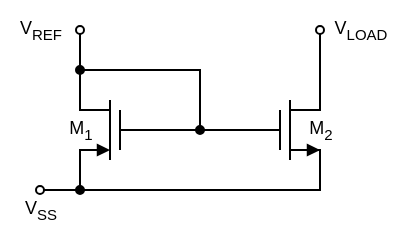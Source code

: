 <mxfile version="21.2.8" type="device">
  <diagram name="Page-1" id="-BcBPeY8aCNPfQ4lyzf7">
    <mxGraphModel dx="213" dy="192" grid="1" gridSize="10" guides="1" tooltips="1" connect="1" arrows="1" fold="1" page="1" pageScale="1" pageWidth="850" pageHeight="1100" math="0" shadow="0">
      <root>
        <mxCell id="0" />
        <mxCell id="1" parent="0" />
        <mxCell id="Q1qOo3lim8uSCVK3Y5Fo-1" value="" style="endArrow=none;html=1;rounded=0;" edge="1" parent="1">
          <mxGeometry width="50" height="50" relative="1" as="geometry">
            <mxPoint x="305" y="755.0" as="sourcePoint" />
            <mxPoint x="305" y="725" as="targetPoint" />
          </mxGeometry>
        </mxCell>
        <mxCell id="Q1qOo3lim8uSCVK3Y5Fo-2" value="" style="endArrow=none;html=1;rounded=0;" edge="1" parent="1">
          <mxGeometry width="50" height="50" relative="1" as="geometry">
            <mxPoint x="300" y="750" as="sourcePoint" />
            <mxPoint x="300" y="730" as="targetPoint" />
          </mxGeometry>
        </mxCell>
        <mxCell id="Q1qOo3lim8uSCVK3Y5Fo-3" value="" style="endArrow=none;html=1;rounded=0;endFill=0;" edge="1" parent="1">
          <mxGeometry width="50" height="50" relative="1" as="geometry">
            <mxPoint x="320" y="730" as="sourcePoint" />
            <mxPoint x="305" y="730" as="targetPoint" />
          </mxGeometry>
        </mxCell>
        <mxCell id="Q1qOo3lim8uSCVK3Y5Fo-4" value="" style="endArrow=none;html=1;rounded=0;endFill=0;startArrow=block;startFill=1;startSize=4;endSize=4;" edge="1" parent="1">
          <mxGeometry width="50" height="50" relative="1" as="geometry">
            <mxPoint x="320" y="750" as="sourcePoint" />
            <mxPoint x="305" y="750" as="targetPoint" />
          </mxGeometry>
        </mxCell>
        <mxCell id="Q1qOo3lim8uSCVK3Y5Fo-5" value="" style="endArrow=none;html=1;rounded=0;endFill=0;startArrow=oval;startFill=0;startSize=4;endSize=4;" edge="1" parent="1">
          <mxGeometry width="50" height="50" relative="1" as="geometry">
            <mxPoint x="320" y="690" as="sourcePoint" />
            <mxPoint x="310" y="730" as="targetPoint" />
            <Array as="points">
              <mxPoint x="320" y="730" />
            </Array>
          </mxGeometry>
        </mxCell>
        <mxCell id="Q1qOo3lim8uSCVK3Y5Fo-7" value="" style="endArrow=none;html=1;rounded=0;" edge="1" parent="1">
          <mxGeometry width="50" height="50" relative="1" as="geometry">
            <mxPoint x="215" y="755.0" as="sourcePoint" />
            <mxPoint x="215" y="725" as="targetPoint" />
          </mxGeometry>
        </mxCell>
        <mxCell id="Q1qOo3lim8uSCVK3Y5Fo-8" value="" style="endArrow=none;html=1;rounded=0;" edge="1" parent="1">
          <mxGeometry width="50" height="50" relative="1" as="geometry">
            <mxPoint x="220" y="750" as="sourcePoint" />
            <mxPoint x="220" y="730" as="targetPoint" />
          </mxGeometry>
        </mxCell>
        <mxCell id="Q1qOo3lim8uSCVK3Y5Fo-9" value="" style="endArrow=none;html=1;rounded=0;endFill=0;" edge="1" parent="1">
          <mxGeometry width="50" height="50" relative="1" as="geometry">
            <mxPoint x="215" y="730" as="sourcePoint" />
            <mxPoint x="215" y="730" as="targetPoint" />
          </mxGeometry>
        </mxCell>
        <mxCell id="Q1qOo3lim8uSCVK3Y5Fo-10" value="" style="endArrow=none;html=1;rounded=0;endFill=0;startArrow=block;startFill=1;startSize=4;endSize=4;" edge="1" parent="1">
          <mxGeometry width="50" height="50" relative="1" as="geometry">
            <mxPoint x="215" y="750" as="sourcePoint" />
            <mxPoint x="200" y="750" as="targetPoint" />
          </mxGeometry>
        </mxCell>
        <mxCell id="Q1qOo3lim8uSCVK3Y5Fo-11" value="" style="endArrow=none;html=1;rounded=0;endFill=0;startArrow=none;startFill=0;startSize=4;endSize=4;" edge="1" parent="1">
          <mxGeometry width="50" height="50" relative="1" as="geometry">
            <mxPoint x="200" y="720" as="sourcePoint" />
            <mxPoint x="215" y="730" as="targetPoint" />
            <Array as="points">
              <mxPoint x="200" y="730" />
            </Array>
          </mxGeometry>
        </mxCell>
        <mxCell id="Q1qOo3lim8uSCVK3Y5Fo-13" value="" style="endArrow=none;html=1;rounded=0;" edge="1" parent="1">
          <mxGeometry width="50" height="50" relative="1" as="geometry">
            <mxPoint x="200" y="760" as="sourcePoint" />
            <mxPoint x="210" y="750" as="targetPoint" />
            <Array as="points">
              <mxPoint x="200" y="750" />
            </Array>
          </mxGeometry>
        </mxCell>
        <mxCell id="Q1qOo3lim8uSCVK3Y5Fo-14" value="" style="endArrow=none;html=1;rounded=0;endFill=0;startArrow=none;startFill=0;startSize=4;endSize=4;" edge="1" parent="1">
          <mxGeometry width="50" height="50" relative="1" as="geometry">
            <mxPoint x="320" y="760" as="sourcePoint" />
            <mxPoint x="310" y="750" as="targetPoint" />
            <Array as="points">
              <mxPoint x="320" y="750" />
            </Array>
          </mxGeometry>
        </mxCell>
        <mxCell id="Q1qOo3lim8uSCVK3Y5Fo-18" value="" style="endArrow=none;html=1;rounded=0;" edge="1" parent="1">
          <mxGeometry width="50" height="50" relative="1" as="geometry">
            <mxPoint x="220" y="740" as="sourcePoint" />
            <mxPoint x="300" y="740" as="targetPoint" />
          </mxGeometry>
        </mxCell>
        <mxCell id="Q1qOo3lim8uSCVK3Y5Fo-19" value="" style="endArrow=none;html=1;rounded=0;" edge="1" parent="1">
          <mxGeometry width="50" height="50" relative="1" as="geometry">
            <mxPoint x="320" y="750" as="sourcePoint" />
            <mxPoint x="200" y="750" as="targetPoint" />
            <Array as="points">
              <mxPoint x="320" y="770" />
              <mxPoint x="200" y="770" />
            </Array>
          </mxGeometry>
        </mxCell>
        <mxCell id="Q1qOo3lim8uSCVK3Y5Fo-20" value="" style="endArrow=oval;html=1;rounded=0;endSize=4;startSize=4;endFill=0;" edge="1" parent="1">
          <mxGeometry width="50" height="50" relative="1" as="geometry">
            <mxPoint x="200" y="720" as="sourcePoint" />
            <mxPoint x="200" y="690" as="targetPoint" />
          </mxGeometry>
        </mxCell>
        <mxCell id="Q1qOo3lim8uSCVK3Y5Fo-25" value="" style="endArrow=oval;html=1;rounded=0;endSize=4;startSize=4;startArrow=oval;startFill=1;endFill=0;" edge="1" parent="1">
          <mxGeometry width="50" height="50" relative="1" as="geometry">
            <mxPoint x="200" y="770" as="sourcePoint" />
            <mxPoint x="180" y="770" as="targetPoint" />
          </mxGeometry>
        </mxCell>
        <mxCell id="Q1qOo3lim8uSCVK3Y5Fo-26" value="V&lt;sub&gt;SS&lt;/sub&gt;" style="text;html=1;align=center;verticalAlign=middle;resizable=0;points=[];autosize=1;strokeColor=none;fillColor=none;fontSize=9;" vertex="1" parent="1">
          <mxGeometry x="160" y="765" width="40" height="30" as="geometry" />
        </mxCell>
        <mxCell id="Q1qOo3lim8uSCVK3Y5Fo-27" value="" style="endArrow=oval;html=1;rounded=0;endSize=4;startSize=4;endFill=1;startArrow=oval;startFill=1;" edge="1" parent="1">
          <mxGeometry width="50" height="50" relative="1" as="geometry">
            <mxPoint x="260" y="740" as="sourcePoint" />
            <mxPoint x="200" y="710" as="targetPoint" />
            <Array as="points">
              <mxPoint x="260" y="710" />
            </Array>
          </mxGeometry>
        </mxCell>
        <mxCell id="Q1qOo3lim8uSCVK3Y5Fo-28" value="M&lt;sub&gt;1&lt;/sub&gt;" style="text;html=1;align=center;verticalAlign=middle;resizable=0;points=[];autosize=1;strokeColor=none;fillColor=none;fontSize=9;" vertex="1" parent="1">
          <mxGeometry x="180" y="725" width="40" height="30" as="geometry" />
        </mxCell>
        <mxCell id="Q1qOo3lim8uSCVK3Y5Fo-29" value="M&lt;sub&gt;2&lt;/sub&gt;" style="text;html=1;align=center;verticalAlign=middle;resizable=0;points=[];autosize=1;strokeColor=none;fillColor=none;fontSize=9;" vertex="1" parent="1">
          <mxGeometry x="300" y="725" width="40" height="30" as="geometry" />
        </mxCell>
        <mxCell id="Q1qOo3lim8uSCVK3Y5Fo-30" value="V&lt;sub&gt;LOAD&lt;/sub&gt;" style="text;html=1;align=center;verticalAlign=middle;resizable=0;points=[];autosize=1;strokeColor=none;fillColor=none;fontSize=9;" vertex="1" parent="1">
          <mxGeometry x="315" y="675" width="50" height="30" as="geometry" />
        </mxCell>
        <mxCell id="Q1qOo3lim8uSCVK3Y5Fo-31" value="V&lt;sub&gt;REF&lt;/sub&gt;" style="text;html=1;align=center;verticalAlign=middle;resizable=0;points=[];autosize=1;strokeColor=none;fillColor=none;fontSize=9;" vertex="1" parent="1">
          <mxGeometry x="160" y="675" width="40" height="30" as="geometry" />
        </mxCell>
      </root>
    </mxGraphModel>
  </diagram>
</mxfile>
